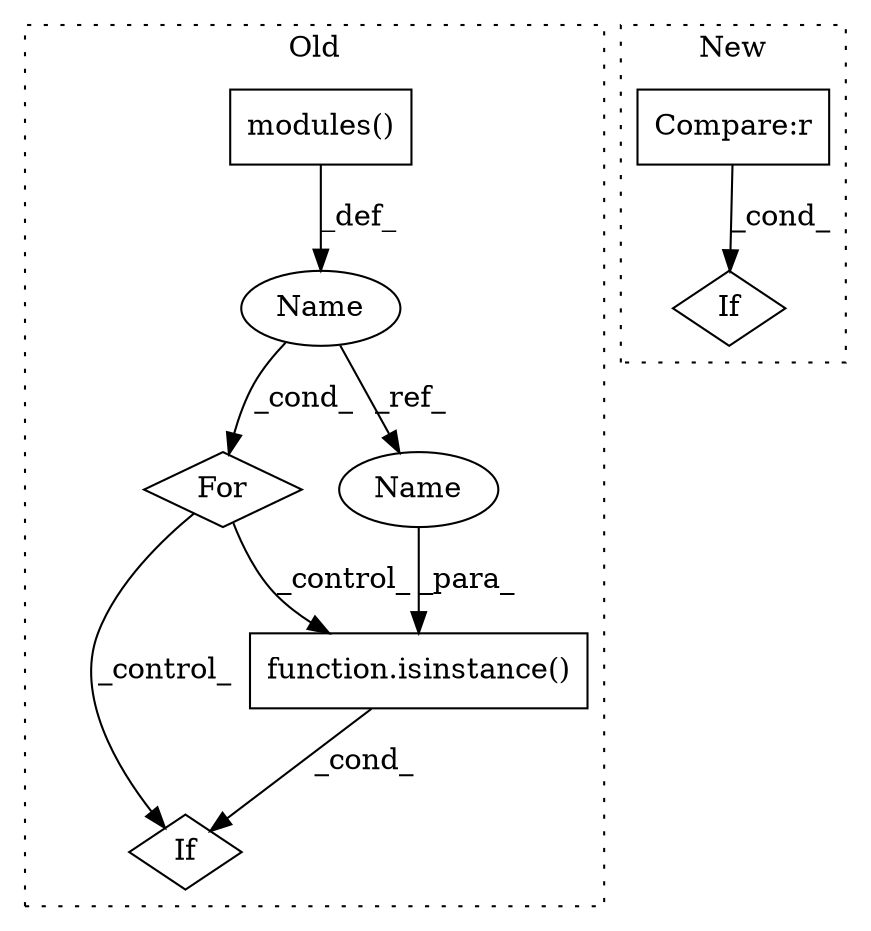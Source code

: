 digraph G {
subgraph cluster0 {
1 [label="modules()" a="75" s="2845" l="17" shape="box"];
3 [label="If" a="96" s="2880" l="3" shape="diamond"];
4 [label="For" a="107" s="2836,2862" l="4,18" shape="diamond"];
5 [label="Name" a="87" s="2840" l="1" shape="ellipse"];
6 [label="function.isinstance()" a="75" s="2883,2906" l="11,1" shape="box"];
8 [label="Name" a="87" s="2894" l="1" shape="ellipse"];
label = "Old";
style="dotted";
}
subgraph cluster1 {
2 [label="If" a="96" s="1788" l="0" shape="diamond"];
7 [label="Compare:r" a="40" s="1788" l="22" shape="box"];
label = "New";
style="dotted";
}
1 -> 5 [label="_def_"];
4 -> 6 [label="_control_"];
4 -> 3 [label="_control_"];
5 -> 8 [label="_ref_"];
5 -> 4 [label="_cond_"];
6 -> 3 [label="_cond_"];
7 -> 2 [label="_cond_"];
8 -> 6 [label="_para_"];
}